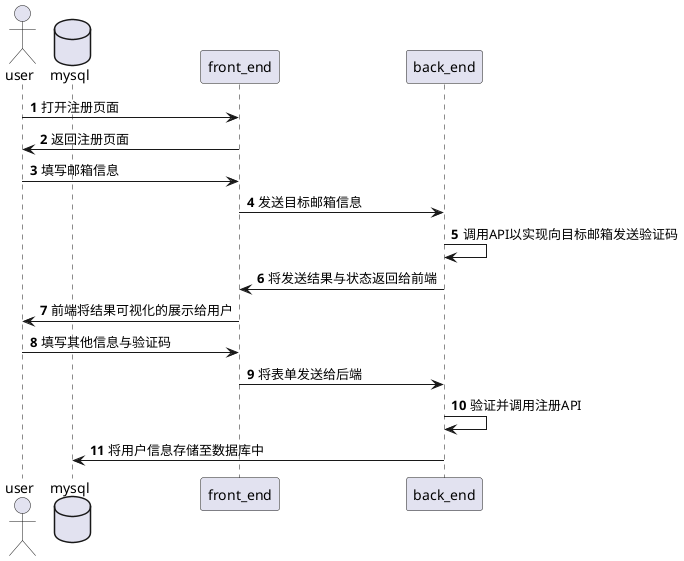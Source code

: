 @startuml
'https://plantuml.com/sequence-diagram

autonumber
actor user
database mysql

user -> front_end: 打开注册页面
front_end -> user: 返回注册页面
user -> front_end: 填写邮箱信息
front_end -> back_end: 发送目标邮箱信息
back_end -> back_end: 调用API以实现向目标邮箱发送验证码
back_end -> front_end: 将发送结果与状态返回给前端
front_end -> user: 前端将结果可视化的展示给用户
user -> front_end: 填写其他信息与验证码
front_end -> back_end: 将表单发送给后端
back_end -> back_end: 验证并调用注册API
back_end -> mysql: 将用户信息存储至数据库中

@enduml
